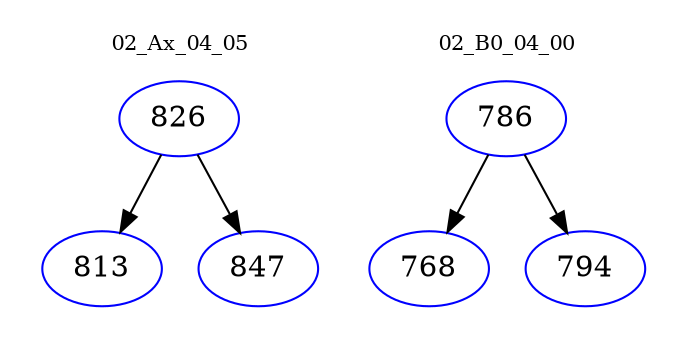 digraph{
subgraph cluster_0 {
color = white
label = "02_Ax_04_05";
fontsize=10;
T0_826 [label="826", color="blue"]
T0_826 -> T0_813 [color="black"]
T0_813 [label="813", color="blue"]
T0_826 -> T0_847 [color="black"]
T0_847 [label="847", color="blue"]
}
subgraph cluster_1 {
color = white
label = "02_B0_04_00";
fontsize=10;
T1_786 [label="786", color="blue"]
T1_786 -> T1_768 [color="black"]
T1_768 [label="768", color="blue"]
T1_786 -> T1_794 [color="black"]
T1_794 [label="794", color="blue"]
}
}

